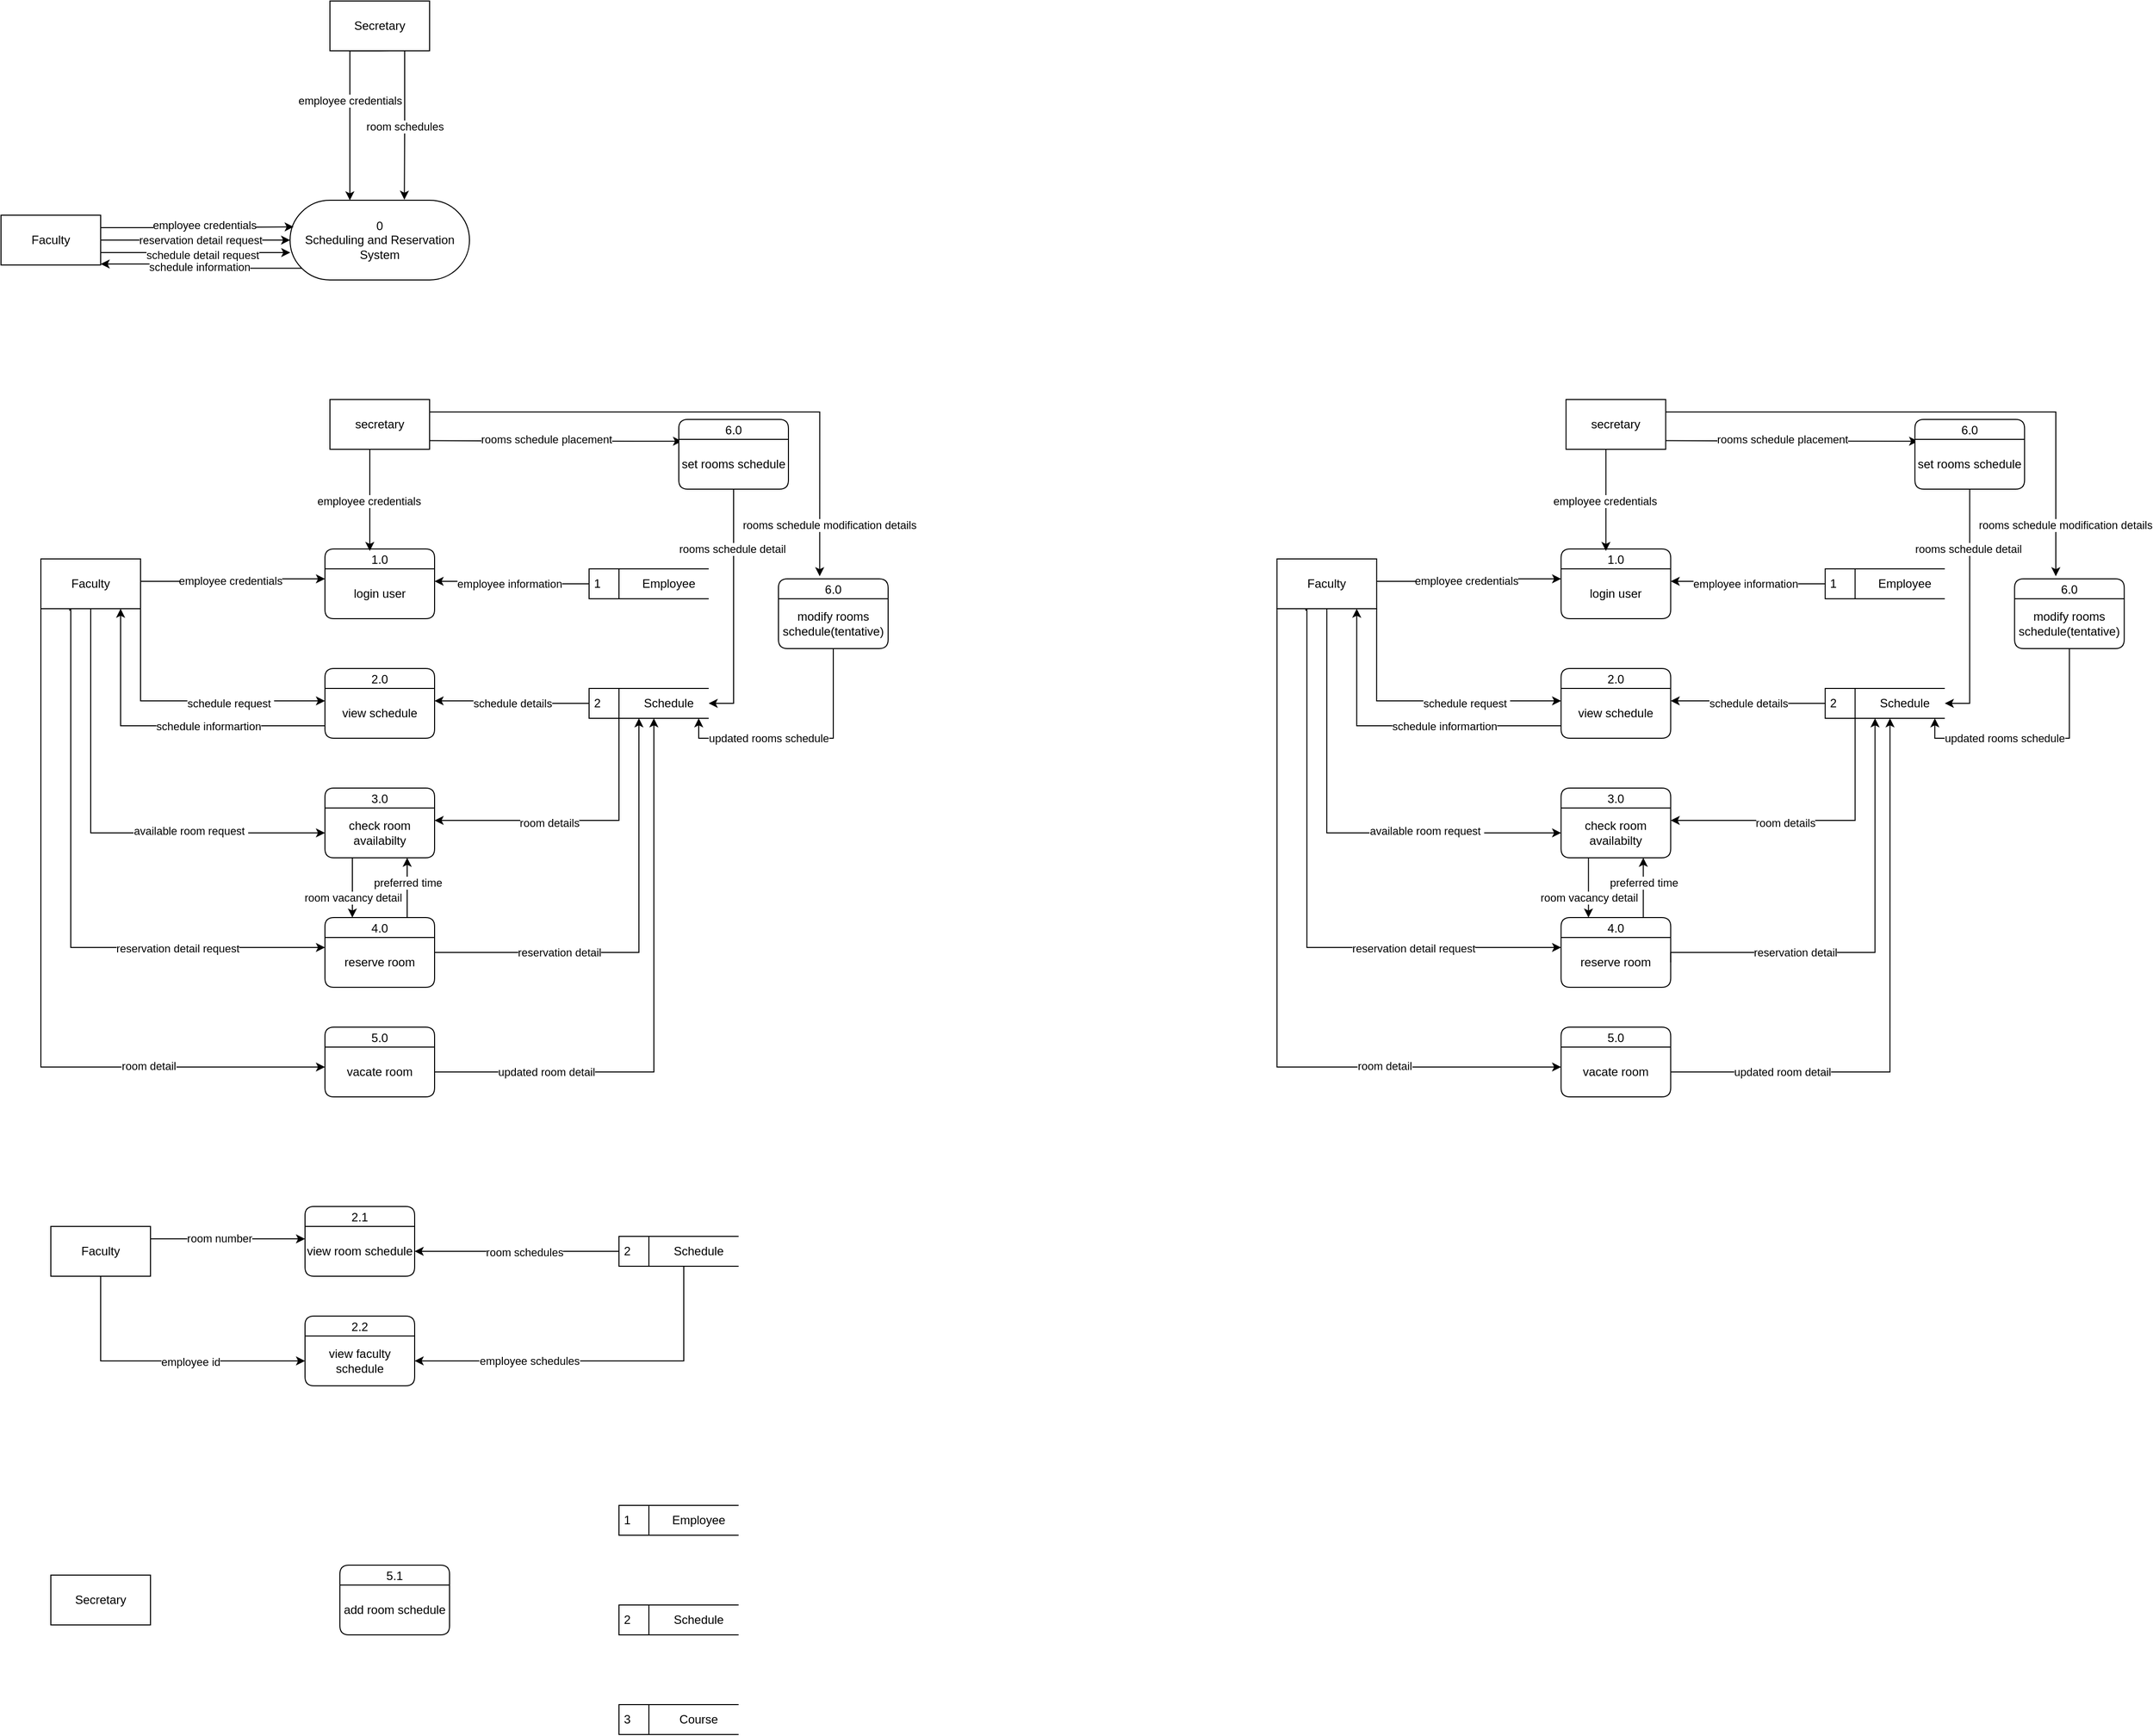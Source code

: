 <mxfile version="22.1.3" type="github">
  <diagram name="Page-1" id="ZSxHzyD2I87OIuJ_c9HW">
    <mxGraphModel dx="1444" dy="1871" grid="1" gridSize="10" guides="1" tooltips="1" connect="1" arrows="1" fold="1" page="1" pageScale="1" pageWidth="850" pageHeight="1100" math="0" shadow="0">
      <root>
        <mxCell id="0" />
        <mxCell id="1" parent="0" />
        <mxCell id="xQGyqwbRE91OUpETnVlU-1" value="0&lt;br&gt;Scheduling and Reservation System" style="html=1;dashed=0;whiteSpace=wrap;shape=mxgraph.dfd.start;" parent="1" vertex="1">
          <mxGeometry x="300" y="150" width="180" height="80" as="geometry" />
        </mxCell>
        <mxCell id="xQGyqwbRE91OUpETnVlU-9" value="Faculty" style="html=1;dashed=0;whiteSpace=wrap;" parent="1" vertex="1">
          <mxGeometry x="10" y="165" width="100" height="50" as="geometry" />
        </mxCell>
        <mxCell id="xQGyqwbRE91OUpETnVlU-11" style="edgeStyle=orthogonalEdgeStyle;rounded=0;orthogonalLoop=1;jettySize=auto;html=1;exitX=0.5;exitY=1;exitDx=0;exitDy=0;" parent="1" edge="1">
          <mxGeometry relative="1" as="geometry">
            <mxPoint x="400.0" y="0.06" as="sourcePoint" />
            <mxPoint x="360.0" y="150.06" as="targetPoint" />
            <Array as="points">
              <mxPoint x="360" y="0.06" />
            </Array>
          </mxGeometry>
        </mxCell>
        <mxCell id="xQGyqwbRE91OUpETnVlU-16" value="employee credentials" style="edgeLabel;html=1;align=center;verticalAlign=middle;resizable=0;points=[];" parent="xQGyqwbRE91OUpETnVlU-11" vertex="1" connectable="0">
          <mxGeometry x="-0.317" y="1" relative="1" as="geometry">
            <mxPoint x="-1" y="25" as="offset" />
          </mxGeometry>
        </mxCell>
        <mxCell id="xQGyqwbRE91OUpETnVlU-10" value="Secretary" style="html=1;dashed=0;whiteSpace=wrap;" parent="1" vertex="1">
          <mxGeometry x="340" y="-50" width="100" height="50" as="geometry" />
        </mxCell>
        <mxCell id="xQGyqwbRE91OUpETnVlU-12" style="edgeStyle=orthogonalEdgeStyle;rounded=0;orthogonalLoop=1;jettySize=auto;html=1;exitX=1;exitY=0.5;exitDx=0;exitDy=0;entryX=0;entryY=0.5;entryDx=0;entryDy=0;entryPerimeter=0;" parent="1" source="xQGyqwbRE91OUpETnVlU-9" target="xQGyqwbRE91OUpETnVlU-1" edge="1">
          <mxGeometry relative="1" as="geometry" />
        </mxCell>
        <mxCell id="xQGyqwbRE91OUpETnVlU-13" value="reservation detail request" style="edgeLabel;html=1;align=center;verticalAlign=middle;resizable=0;points=[];" parent="xQGyqwbRE91OUpETnVlU-12" vertex="1" connectable="0">
          <mxGeometry x="0.157" y="-1" relative="1" as="geometry">
            <mxPoint x="-10" y="-1" as="offset" />
          </mxGeometry>
        </mxCell>
        <mxCell id="xQGyqwbRE91OUpETnVlU-14" style="edgeStyle=orthogonalEdgeStyle;rounded=0;orthogonalLoop=1;jettySize=auto;html=1;exitX=1;exitY=0.25;exitDx=0;exitDy=0;entryX=0.02;entryY=0.334;entryDx=0;entryDy=0;entryPerimeter=0;" parent="1" source="xQGyqwbRE91OUpETnVlU-9" target="xQGyqwbRE91OUpETnVlU-1" edge="1">
          <mxGeometry relative="1" as="geometry" />
        </mxCell>
        <mxCell id="xQGyqwbRE91OUpETnVlU-15" value="employee credentials" style="edgeLabel;html=1;align=center;verticalAlign=middle;resizable=0;points=[];" parent="xQGyqwbRE91OUpETnVlU-14" vertex="1" connectable="0">
          <mxGeometry x="0.077" y="2" relative="1" as="geometry">
            <mxPoint as="offset" />
          </mxGeometry>
        </mxCell>
        <mxCell id="xQGyqwbRE91OUpETnVlU-18" style="edgeStyle=orthogonalEdgeStyle;rounded=0;orthogonalLoop=1;jettySize=auto;html=1;exitX=1;exitY=0.75;exitDx=0;exitDy=0;entryX=0.001;entryY=0.657;entryDx=0;entryDy=0;entryPerimeter=0;" parent="1" source="xQGyqwbRE91OUpETnVlU-9" target="xQGyqwbRE91OUpETnVlU-1" edge="1">
          <mxGeometry relative="1" as="geometry" />
        </mxCell>
        <mxCell id="xQGyqwbRE91OUpETnVlU-21" value="schedule detail request" style="edgeLabel;html=1;align=center;verticalAlign=middle;resizable=0;points=[];" parent="xQGyqwbRE91OUpETnVlU-18" vertex="1" connectable="0">
          <mxGeometry x="0.065" y="-2" relative="1" as="geometry">
            <mxPoint as="offset" />
          </mxGeometry>
        </mxCell>
        <mxCell id="xQGyqwbRE91OUpETnVlU-24" style="edgeStyle=orthogonalEdgeStyle;rounded=0;orthogonalLoop=1;jettySize=auto;html=1;exitX=0;exitY=0;exitDx=11.72;exitDy=68.28;exitPerimeter=0;" parent="1" source="xQGyqwbRE91OUpETnVlU-1" edge="1">
          <mxGeometry relative="1" as="geometry">
            <mxPoint x="110" y="214" as="targetPoint" />
            <Array as="points">
              <mxPoint x="210" y="218" />
              <mxPoint x="210" y="214" />
            </Array>
          </mxGeometry>
        </mxCell>
        <mxCell id="xQGyqwbRE91OUpETnVlU-26" value="schedule information" style="edgeLabel;html=1;align=center;verticalAlign=middle;resizable=0;points=[];" parent="xQGyqwbRE91OUpETnVlU-24" vertex="1" connectable="0">
          <mxGeometry x="0.037" y="3" relative="1" as="geometry">
            <mxPoint as="offset" />
          </mxGeometry>
        </mxCell>
        <mxCell id="xQGyqwbRE91OUpETnVlU-27" style="edgeStyle=orthogonalEdgeStyle;rounded=0;orthogonalLoop=1;jettySize=auto;html=1;exitX=0.75;exitY=1;exitDx=0;exitDy=0;entryX=0.637;entryY=-0.007;entryDx=0;entryDy=0;entryPerimeter=0;" parent="1" source="xQGyqwbRE91OUpETnVlU-10" target="xQGyqwbRE91OUpETnVlU-1" edge="1">
          <mxGeometry relative="1" as="geometry" />
        </mxCell>
        <mxCell id="xQGyqwbRE91OUpETnVlU-30" value="room schedules" style="edgeLabel;html=1;align=center;verticalAlign=middle;resizable=0;points=[];" parent="xQGyqwbRE91OUpETnVlU-27" vertex="1" connectable="0">
          <mxGeometry x="0.018" relative="1" as="geometry">
            <mxPoint as="offset" />
          </mxGeometry>
        </mxCell>
        <mxCell id="xQGyqwbRE91OUpETnVlU-36" style="edgeStyle=orthogonalEdgeStyle;rounded=0;orthogonalLoop=1;jettySize=auto;html=1;exitX=1;exitY=1;exitDx=0;exitDy=0;entryX=0;entryY=0.75;entryDx=0;entryDy=0;" parent="1" edge="1">
          <mxGeometry relative="1" as="geometry">
            <mxPoint x="150" y="532.5" as="sourcePoint" />
            <mxPoint x="335" y="530" as="targetPoint" />
            <Array as="points">
              <mxPoint x="243" y="532.5" />
              <mxPoint x="243" y="530.5" />
            </Array>
          </mxGeometry>
        </mxCell>
        <mxCell id="xQGyqwbRE91OUpETnVlU-37" value="employee credentials" style="edgeLabel;html=1;align=center;verticalAlign=middle;resizable=0;points=[];" parent="xQGyqwbRE91OUpETnVlU-36" vertex="1" connectable="0">
          <mxGeometry x="-0.038" y="1" relative="1" as="geometry">
            <mxPoint as="offset" />
          </mxGeometry>
        </mxCell>
        <mxCell id="xQGyqwbRE91OUpETnVlU-55" style="edgeStyle=orthogonalEdgeStyle;rounded=0;orthogonalLoop=1;jettySize=auto;html=1;exitX=1;exitY=1;exitDx=0;exitDy=0;entryX=0;entryY=0.25;entryDx=0;entryDy=0;" parent="1" source="xQGyqwbRE91OUpETnVlU-31" target="xQGyqwbRE91OUpETnVlU-50" edge="1">
          <mxGeometry relative="1" as="geometry" />
        </mxCell>
        <mxCell id="xQGyqwbRE91OUpETnVlU-56" value="schedule request&amp;nbsp;" style="edgeLabel;html=1;align=center;verticalAlign=middle;resizable=0;points=[];" parent="xQGyqwbRE91OUpETnVlU-55" vertex="1" connectable="0">
          <mxGeometry x="0.162" relative="1" as="geometry">
            <mxPoint x="21" y="2" as="offset" />
          </mxGeometry>
        </mxCell>
        <mxCell id="xQGyqwbRE91OUpETnVlU-67" style="edgeStyle=orthogonalEdgeStyle;rounded=0;orthogonalLoop=1;jettySize=auto;html=1;exitX=0.29;exitY=1.04;exitDx=0;exitDy=0;exitPerimeter=0;" parent="1" source="xQGyqwbRE91OUpETnVlU-31" target="xQGyqwbRE91OUpETnVlU-64" edge="1">
          <mxGeometry relative="1" as="geometry">
            <Array as="points">
              <mxPoint x="79" y="560" />
              <mxPoint x="80" y="560" />
              <mxPoint x="80" y="900" />
            </Array>
          </mxGeometry>
        </mxCell>
        <mxCell id="06z1c9G6Tvmy0coM1B6O-3" value="reservation detail request" style="edgeLabel;html=1;align=center;verticalAlign=middle;resizable=0;points=[];" vertex="1" connectable="0" parent="xQGyqwbRE91OUpETnVlU-67">
          <mxGeometry x="0.504" y="-1" relative="1" as="geometry">
            <mxPoint as="offset" />
          </mxGeometry>
        </mxCell>
        <mxCell id="06z1c9G6Tvmy0coM1B6O-6" style="edgeStyle=orthogonalEdgeStyle;rounded=0;orthogonalLoop=1;jettySize=auto;html=1;exitX=0.5;exitY=1;exitDx=0;exitDy=0;" edge="1" parent="1" source="xQGyqwbRE91OUpETnVlU-31" target="06z1c9G6Tvmy0coM1B6O-2">
          <mxGeometry relative="1" as="geometry">
            <Array as="points">
              <mxPoint x="50" y="560" />
              <mxPoint x="50" y="1020" />
            </Array>
          </mxGeometry>
        </mxCell>
        <mxCell id="06z1c9G6Tvmy0coM1B6O-7" value="room detail" style="edgeLabel;html=1;align=center;verticalAlign=middle;resizable=0;points=[];" vertex="1" connectable="0" parent="06z1c9G6Tvmy0coM1B6O-6">
          <mxGeometry x="0.553" y="1" relative="1" as="geometry">
            <mxPoint as="offset" />
          </mxGeometry>
        </mxCell>
        <mxCell id="06z1c9G6Tvmy0coM1B6O-31" style="edgeStyle=orthogonalEdgeStyle;rounded=0;orthogonalLoop=1;jettySize=auto;html=1;exitX=0.5;exitY=1;exitDx=0;exitDy=0;entryX=0;entryY=0.5;entryDx=0;entryDy=0;" edge="1" parent="1" source="xQGyqwbRE91OUpETnVlU-31" target="06z1c9G6Tvmy0coM1B6O-30">
          <mxGeometry relative="1" as="geometry" />
        </mxCell>
        <mxCell id="06z1c9G6Tvmy0coM1B6O-41" value="available room request&amp;nbsp;" style="edgeLabel;html=1;align=center;verticalAlign=middle;resizable=0;points=[];" vertex="1" connectable="0" parent="06z1c9G6Tvmy0coM1B6O-31">
          <mxGeometry x="0.411" y="2" relative="1" as="geometry">
            <mxPoint as="offset" />
          </mxGeometry>
        </mxCell>
        <mxCell id="xQGyqwbRE91OUpETnVlU-31" value="Faculty" style="html=1;dashed=0;whiteSpace=wrap;" parent="1" vertex="1">
          <mxGeometry x="50" y="510" width="100" height="50" as="geometry" />
        </mxCell>
        <mxCell id="xQGyqwbRE91OUpETnVlU-32" value="1.0" style="swimlane;fontStyle=0;childLayout=stackLayout;horizontal=1;startSize=20;fillColor=#ffffff;horizontalStack=0;resizeParent=1;resizeParentMax=0;resizeLast=0;collapsible=0;marginBottom=0;swimlaneFillColor=#ffffff;rounded=1;shadow=0;glass=0;swimlaneLine=1;" parent="1" vertex="1">
          <mxGeometry x="335" y="500" width="110" height="70" as="geometry" />
        </mxCell>
        <mxCell id="xQGyqwbRE91OUpETnVlU-33" value="login user" style="text;strokeColor=none;align=center;fillColor=none;html=1;verticalAlign=middle;whiteSpace=wrap;rounded=0;" parent="xQGyqwbRE91OUpETnVlU-32" vertex="1">
          <mxGeometry y="20" width="110" height="50" as="geometry" />
        </mxCell>
        <mxCell id="06z1c9G6Tvmy0coM1B6O-14" style="edgeStyle=orthogonalEdgeStyle;rounded=0;orthogonalLoop=1;jettySize=auto;html=1;exitX=1;exitY=0.5;exitDx=0;exitDy=0;entryX=0.029;entryY=0.038;entryDx=0;entryDy=0;entryPerimeter=0;" edge="1" parent="1" target="06z1c9G6Tvmy0coM1B6O-13">
          <mxGeometry relative="1" as="geometry">
            <mxPoint x="439.5" y="391.25" as="sourcePoint" />
            <mxPoint x="689.5" y="418.75" as="targetPoint" />
          </mxGeometry>
        </mxCell>
        <mxCell id="06z1c9G6Tvmy0coM1B6O-22" value="rooms schedule placement" style="edgeLabel;html=1;align=center;verticalAlign=middle;resizable=0;points=[];" vertex="1" connectable="0" parent="06z1c9G6Tvmy0coM1B6O-14">
          <mxGeometry x="-0.079" y="2" relative="1" as="geometry">
            <mxPoint as="offset" />
          </mxGeometry>
        </mxCell>
        <mxCell id="06z1c9G6Tvmy0coM1B6O-44" style="edgeStyle=orthogonalEdgeStyle;rounded=0;orthogonalLoop=1;jettySize=auto;html=1;exitX=1;exitY=0.25;exitDx=0;exitDy=0;entryX=0.376;entryY=-0.038;entryDx=0;entryDy=0;entryPerimeter=0;" edge="1" parent="1" target="06z1c9G6Tvmy0coM1B6O-48">
          <mxGeometry relative="1" as="geometry">
            <mxPoint x="830" y="510" as="targetPoint" />
            <mxPoint x="440" y="362.5" as="sourcePoint" />
            <Array as="points">
              <mxPoint x="831" y="363" />
            </Array>
          </mxGeometry>
        </mxCell>
        <mxCell id="06z1c9G6Tvmy0coM1B6O-51" value="rooms schedule modification details" style="edgeLabel;html=1;align=center;verticalAlign=middle;resizable=0;points=[];" vertex="1" connectable="0" parent="06z1c9G6Tvmy0coM1B6O-44">
          <mxGeometry x="0.766" relative="1" as="geometry">
            <mxPoint x="9" y="14" as="offset" />
          </mxGeometry>
        </mxCell>
        <mxCell id="xQGyqwbRE91OUpETnVlU-34" value="secretary" style="html=1;dashed=0;whiteSpace=wrap;" parent="1" vertex="1">
          <mxGeometry x="340" y="350" width="100" height="50" as="geometry" />
        </mxCell>
        <mxCell id="xQGyqwbRE91OUpETnVlU-38" style="edgeStyle=orthogonalEdgeStyle;rounded=0;orthogonalLoop=1;jettySize=auto;html=1;" parent="1" edge="1">
          <mxGeometry relative="1" as="geometry">
            <mxPoint x="380" y="400" as="sourcePoint" />
            <mxPoint x="380" y="502" as="targetPoint" />
            <Array as="points">
              <mxPoint x="380" y="400" />
              <mxPoint x="380" y="502" />
            </Array>
          </mxGeometry>
        </mxCell>
        <mxCell id="xQGyqwbRE91OUpETnVlU-39" value="employee credentials" style="edgeLabel;html=1;align=center;verticalAlign=middle;resizable=0;points=[];" parent="xQGyqwbRE91OUpETnVlU-38" vertex="1" connectable="0">
          <mxGeometry x="0.007" y="-1" relative="1" as="geometry">
            <mxPoint as="offset" />
          </mxGeometry>
        </mxCell>
        <mxCell id="xQGyqwbRE91OUpETnVlU-59" style="edgeStyle=orthogonalEdgeStyle;rounded=0;orthogonalLoop=1;jettySize=auto;html=1;exitX=0;exitY=0.5;exitDx=0;exitDy=0;entryX=1;entryY=0.25;entryDx=0;entryDy=0;" parent="1" source="xQGyqwbRE91OUpETnVlU-40" target="xQGyqwbRE91OUpETnVlU-33" edge="1">
          <mxGeometry relative="1" as="geometry" />
        </mxCell>
        <mxCell id="xQGyqwbRE91OUpETnVlU-60" value="employee information" style="edgeLabel;html=1;align=center;verticalAlign=middle;resizable=0;points=[];" parent="xQGyqwbRE91OUpETnVlU-59" vertex="1" connectable="0">
          <mxGeometry x="0.148" y="2" relative="1" as="geometry">
            <mxPoint x="8" as="offset" />
          </mxGeometry>
        </mxCell>
        <mxCell id="xQGyqwbRE91OUpETnVlU-40" value="1" style="html=1;dashed=0;whiteSpace=wrap;shape=mxgraph.dfd.dataStoreID;align=left;spacingLeft=3;points=[[0,0],[0.5,0],[1,0],[0,0.5],[1,0.5],[0,1],[0.5,1],[1,1]];" parent="1" vertex="1">
          <mxGeometry x="600" y="520" width="120" height="30" as="geometry" />
        </mxCell>
        <mxCell id="xQGyqwbRE91OUpETnVlU-41" value="Employee" style="text;strokeColor=none;align=center;fillColor=none;html=1;verticalAlign=middle;whiteSpace=wrap;rounded=0;" parent="1" vertex="1">
          <mxGeometry x="650" y="520" width="60" height="30" as="geometry" />
        </mxCell>
        <mxCell id="xQGyqwbRE91OUpETnVlU-49" value="2.0" style="swimlane;fontStyle=0;childLayout=stackLayout;horizontal=1;startSize=20;fillColor=#ffffff;horizontalStack=0;resizeParent=1;resizeParentMax=0;resizeLast=0;collapsible=0;marginBottom=0;swimlaneFillColor=#ffffff;rounded=1;shadow=0;glass=0;swimlaneLine=1;" parent="1" vertex="1">
          <mxGeometry x="335" y="620" width="110" height="70" as="geometry" />
        </mxCell>
        <mxCell id="xQGyqwbRE91OUpETnVlU-50" value="view schedule" style="text;strokeColor=none;align=center;fillColor=none;html=1;verticalAlign=middle;whiteSpace=wrap;rounded=0;" parent="xQGyqwbRE91OUpETnVlU-49" vertex="1">
          <mxGeometry y="20" width="110" height="50" as="geometry" />
        </mxCell>
        <mxCell id="xQGyqwbRE91OUpETnVlU-61" style="edgeStyle=orthogonalEdgeStyle;rounded=0;orthogonalLoop=1;jettySize=auto;html=1;exitX=0;exitY=0.5;exitDx=0;exitDy=0;entryX=1;entryY=0.25;entryDx=0;entryDy=0;" parent="1" source="xQGyqwbRE91OUpETnVlU-57" target="xQGyqwbRE91OUpETnVlU-50" edge="1">
          <mxGeometry relative="1" as="geometry" />
        </mxCell>
        <mxCell id="xQGyqwbRE91OUpETnVlU-62" value="schedule details" style="edgeLabel;html=1;align=center;verticalAlign=middle;resizable=0;points=[];" parent="xQGyqwbRE91OUpETnVlU-61" vertex="1" connectable="0">
          <mxGeometry x="-0.013" relative="1" as="geometry">
            <mxPoint as="offset" />
          </mxGeometry>
        </mxCell>
        <mxCell id="06z1c9G6Tvmy0coM1B6O-32" style="edgeStyle=orthogonalEdgeStyle;rounded=0;orthogonalLoop=1;jettySize=auto;html=1;exitX=0;exitY=1;exitDx=0;exitDy=0;entryX=1;entryY=0.25;entryDx=0;entryDy=0;" edge="1" parent="1" source="xQGyqwbRE91OUpETnVlU-57" target="06z1c9G6Tvmy0coM1B6O-30">
          <mxGeometry relative="1" as="geometry">
            <Array as="points">
              <mxPoint x="630" y="670" />
              <mxPoint x="630" y="773" />
            </Array>
          </mxGeometry>
        </mxCell>
        <mxCell id="06z1c9G6Tvmy0coM1B6O-42" value="room details" style="edgeLabel;html=1;align=center;verticalAlign=middle;resizable=0;points=[];" vertex="1" connectable="0" parent="06z1c9G6Tvmy0coM1B6O-32">
          <mxGeometry x="0.271" y="2" relative="1" as="geometry">
            <mxPoint x="-1" as="offset" />
          </mxGeometry>
        </mxCell>
        <mxCell id="xQGyqwbRE91OUpETnVlU-57" value="2" style="html=1;dashed=0;whiteSpace=wrap;shape=mxgraph.dfd.dataStoreID;align=left;spacingLeft=3;points=[[0,0],[0.5,0],[1,0],[0,0.5],[1,0.5],[0,1],[0.5,1],[1,1]];" parent="1" vertex="1">
          <mxGeometry x="600" y="640" width="120" height="30" as="geometry" />
        </mxCell>
        <mxCell id="xQGyqwbRE91OUpETnVlU-58" value="Schedule" style="text;strokeColor=none;align=center;fillColor=none;html=1;verticalAlign=middle;whiteSpace=wrap;rounded=0;" parent="1" vertex="1">
          <mxGeometry x="650" y="640" width="60" height="30" as="geometry" />
        </mxCell>
        <mxCell id="06z1c9G6Tvmy0coM1B6O-33" style="edgeStyle=orthogonalEdgeStyle;rounded=0;orthogonalLoop=1;jettySize=auto;html=1;exitX=0.75;exitY=0;exitDx=0;exitDy=0;entryX=0.75;entryY=1;entryDx=0;entryDy=0;" edge="1" parent="1" source="xQGyqwbRE91OUpETnVlU-63" target="06z1c9G6Tvmy0coM1B6O-30">
          <mxGeometry relative="1" as="geometry" />
        </mxCell>
        <mxCell id="06z1c9G6Tvmy0coM1B6O-34" value="preferred time" style="edgeLabel;html=1;align=center;verticalAlign=middle;resizable=0;points=[];" vertex="1" connectable="0" parent="06z1c9G6Tvmy0coM1B6O-33">
          <mxGeometry x="0.074" relative="1" as="geometry">
            <mxPoint y="-3" as="offset" />
          </mxGeometry>
        </mxCell>
        <mxCell id="xQGyqwbRE91OUpETnVlU-63" value="4.0" style="swimlane;fontStyle=0;childLayout=stackLayout;horizontal=1;startSize=20;fillColor=#ffffff;horizontalStack=0;resizeParent=1;resizeParentMax=0;resizeLast=0;collapsible=0;marginBottom=0;swimlaneFillColor=#ffffff;rounded=1;shadow=0;glass=0;swimlaneLine=1;" parent="1" vertex="1">
          <mxGeometry x="335" y="870" width="110" height="70" as="geometry" />
        </mxCell>
        <mxCell id="xQGyqwbRE91OUpETnVlU-64" value="reserve room" style="text;strokeColor=none;align=center;fillColor=none;html=1;verticalAlign=middle;whiteSpace=wrap;rounded=0;" parent="xQGyqwbRE91OUpETnVlU-63" vertex="1">
          <mxGeometry y="20" width="110" height="50" as="geometry" />
        </mxCell>
        <mxCell id="06z1c9G6Tvmy0coM1B6O-1" value="5.0" style="swimlane;fontStyle=0;childLayout=stackLayout;horizontal=1;startSize=20;fillColor=#ffffff;horizontalStack=0;resizeParent=1;resizeParentMax=0;resizeLast=0;collapsible=0;marginBottom=0;swimlaneFillColor=#ffffff;rounded=1;shadow=0;glass=0;swimlaneLine=1;" vertex="1" parent="1">
          <mxGeometry x="335" y="980" width="110" height="70" as="geometry" />
        </mxCell>
        <mxCell id="06z1c9G6Tvmy0coM1B6O-2" value="vacate room" style="text;strokeColor=none;align=center;fillColor=none;html=1;verticalAlign=middle;whiteSpace=wrap;rounded=0;" vertex="1" parent="06z1c9G6Tvmy0coM1B6O-1">
          <mxGeometry y="20" width="110" height="50" as="geometry" />
        </mxCell>
        <mxCell id="06z1c9G6Tvmy0coM1B6O-4" style="edgeStyle=orthogonalEdgeStyle;rounded=0;orthogonalLoop=1;jettySize=auto;html=1;exitX=1;exitY=0.5;exitDx=0;exitDy=0;" edge="1" parent="1" source="xQGyqwbRE91OUpETnVlU-64">
          <mxGeometry relative="1" as="geometry">
            <mxPoint x="455" y="905" as="sourcePoint" />
            <mxPoint x="650" y="670" as="targetPoint" />
            <Array as="points">
              <mxPoint x="650" y="905" />
            </Array>
          </mxGeometry>
        </mxCell>
        <mxCell id="06z1c9G6Tvmy0coM1B6O-5" value="reservation detail" style="edgeLabel;html=1;align=center;verticalAlign=middle;resizable=0;points=[];" vertex="1" connectable="0" parent="06z1c9G6Tvmy0coM1B6O-4">
          <mxGeometry x="-0.363" y="3" relative="1" as="geometry">
            <mxPoint x="-9" y="3" as="offset" />
          </mxGeometry>
        </mxCell>
        <mxCell id="06z1c9G6Tvmy0coM1B6O-8" style="edgeStyle=orthogonalEdgeStyle;rounded=0;orthogonalLoop=1;jettySize=auto;html=1;exitX=1;exitY=0.5;exitDx=0;exitDy=0;entryX=0.25;entryY=1;entryDx=0;entryDy=0;" edge="1" parent="1" source="06z1c9G6Tvmy0coM1B6O-2" target="xQGyqwbRE91OUpETnVlU-58">
          <mxGeometry relative="1" as="geometry" />
        </mxCell>
        <mxCell id="06z1c9G6Tvmy0coM1B6O-9" value="updated room detail" style="edgeLabel;html=1;align=center;verticalAlign=middle;resizable=0;points=[];" vertex="1" connectable="0" parent="06z1c9G6Tvmy0coM1B6O-8">
          <mxGeometry x="-0.61" relative="1" as="geometry">
            <mxPoint as="offset" />
          </mxGeometry>
        </mxCell>
        <mxCell id="06z1c9G6Tvmy0coM1B6O-12" value="6.0" style="swimlane;fontStyle=0;childLayout=stackLayout;horizontal=1;startSize=20;fillColor=#ffffff;horizontalStack=0;resizeParent=1;resizeParentMax=0;resizeLast=0;collapsible=0;marginBottom=0;swimlaneFillColor=#ffffff;rounded=1;shadow=0;glass=0;swimlaneLine=1;" vertex="1" parent="1">
          <mxGeometry x="690" y="370" width="110" height="70" as="geometry" />
        </mxCell>
        <mxCell id="06z1c9G6Tvmy0coM1B6O-13" value="set rooms schedule" style="text;strokeColor=none;align=center;fillColor=none;html=1;verticalAlign=middle;whiteSpace=wrap;rounded=0;" vertex="1" parent="06z1c9G6Tvmy0coM1B6O-12">
          <mxGeometry y="20" width="110" height="50" as="geometry" />
        </mxCell>
        <mxCell id="06z1c9G6Tvmy0coM1B6O-16" style="edgeStyle=orthogonalEdgeStyle;rounded=0;orthogonalLoop=1;jettySize=auto;html=1;exitX=0.5;exitY=1;exitDx=0;exitDy=0;entryX=1;entryY=0.5;entryDx=0;entryDy=0;" edge="1" parent="1" source="06z1c9G6Tvmy0coM1B6O-13" target="xQGyqwbRE91OUpETnVlU-57">
          <mxGeometry relative="1" as="geometry" />
        </mxCell>
        <mxCell id="06z1c9G6Tvmy0coM1B6O-19" value="rooms schedule detail&amp;nbsp;" style="edgeLabel;html=1;align=center;verticalAlign=middle;resizable=0;points=[];" vertex="1" connectable="0" parent="06z1c9G6Tvmy0coM1B6O-16">
          <mxGeometry x="-0.461" y="4" relative="1" as="geometry">
            <mxPoint x="-4" y="-5" as="offset" />
          </mxGeometry>
        </mxCell>
        <mxCell id="06z1c9G6Tvmy0coM1B6O-23" style="edgeStyle=orthogonalEdgeStyle;rounded=0;orthogonalLoop=1;jettySize=auto;html=1;exitX=0;exitY=0.75;exitDx=0;exitDy=0;" edge="1" parent="1" source="xQGyqwbRE91OUpETnVlU-50" target="xQGyqwbRE91OUpETnVlU-31">
          <mxGeometry relative="1" as="geometry">
            <Array as="points">
              <mxPoint x="130" y="678" />
            </Array>
          </mxGeometry>
        </mxCell>
        <mxCell id="06z1c9G6Tvmy0coM1B6O-24" value="schedule informartion" style="edgeLabel;html=1;align=center;verticalAlign=middle;resizable=0;points=[];" vertex="1" connectable="0" parent="06z1c9G6Tvmy0coM1B6O-23">
          <mxGeometry x="-0.275" relative="1" as="geometry">
            <mxPoint as="offset" />
          </mxGeometry>
        </mxCell>
        <mxCell id="06z1c9G6Tvmy0coM1B6O-29" value="3.0" style="swimlane;fontStyle=0;childLayout=stackLayout;horizontal=1;startSize=20;fillColor=#ffffff;horizontalStack=0;resizeParent=1;resizeParentMax=0;resizeLast=0;collapsible=0;marginBottom=0;swimlaneFillColor=#ffffff;rounded=1;shadow=0;glass=0;swimlaneLine=1;" vertex="1" parent="1">
          <mxGeometry x="335" y="740" width="110" height="70" as="geometry" />
        </mxCell>
        <mxCell id="06z1c9G6Tvmy0coM1B6O-30" value="check room availabilty" style="text;strokeColor=none;align=center;fillColor=none;html=1;verticalAlign=middle;whiteSpace=wrap;rounded=0;" vertex="1" parent="06z1c9G6Tvmy0coM1B6O-29">
          <mxGeometry y="20" width="110" height="50" as="geometry" />
        </mxCell>
        <mxCell id="06z1c9G6Tvmy0coM1B6O-35" style="edgeStyle=orthogonalEdgeStyle;rounded=0;orthogonalLoop=1;jettySize=auto;html=1;exitX=0.25;exitY=1;exitDx=0;exitDy=0;entryX=0.25;entryY=0;entryDx=0;entryDy=0;" edge="1" parent="1" source="06z1c9G6Tvmy0coM1B6O-30" target="xQGyqwbRE91OUpETnVlU-63">
          <mxGeometry relative="1" as="geometry" />
        </mxCell>
        <mxCell id="06z1c9G6Tvmy0coM1B6O-36" value="room vacancy detail" style="edgeLabel;html=1;align=center;verticalAlign=middle;resizable=0;points=[];" vertex="1" connectable="0" parent="06z1c9G6Tvmy0coM1B6O-35">
          <mxGeometry x="0.43" relative="1" as="geometry">
            <mxPoint y="-3" as="offset" />
          </mxGeometry>
        </mxCell>
        <mxCell id="06z1c9G6Tvmy0coM1B6O-48" value="6.0" style="swimlane;fontStyle=0;childLayout=stackLayout;horizontal=1;startSize=20;fillColor=#ffffff;horizontalStack=0;resizeParent=1;resizeParentMax=0;resizeLast=0;collapsible=0;marginBottom=0;swimlaneFillColor=#ffffff;rounded=1;shadow=0;glass=0;swimlaneLine=1;" vertex="1" parent="1">
          <mxGeometry x="790" y="530" width="110" height="70" as="geometry" />
        </mxCell>
        <mxCell id="06z1c9G6Tvmy0coM1B6O-49" value="modify rooms schedule(tentative)" style="text;strokeColor=none;align=center;fillColor=none;html=1;verticalAlign=middle;whiteSpace=wrap;rounded=0;" vertex="1" parent="06z1c9G6Tvmy0coM1B6O-48">
          <mxGeometry y="20" width="110" height="50" as="geometry" />
        </mxCell>
        <mxCell id="06z1c9G6Tvmy0coM1B6O-52" style="edgeStyle=orthogonalEdgeStyle;rounded=0;orthogonalLoop=1;jettySize=auto;html=1;exitX=0.5;exitY=1;exitDx=0;exitDy=0;entryX=1;entryY=1;entryDx=0;entryDy=0;" edge="1" parent="1" source="06z1c9G6Tvmy0coM1B6O-49" target="xQGyqwbRE91OUpETnVlU-58">
          <mxGeometry relative="1" as="geometry" />
        </mxCell>
        <mxCell id="06z1c9G6Tvmy0coM1B6O-53" value="updated rooms schedule" style="edgeLabel;html=1;align=center;verticalAlign=middle;resizable=0;points=[];" vertex="1" connectable="0" parent="06z1c9G6Tvmy0coM1B6O-52">
          <mxGeometry x="0.497" y="-1" relative="1" as="geometry">
            <mxPoint x="28" y="1" as="offset" />
          </mxGeometry>
        </mxCell>
        <mxCell id="06z1c9G6Tvmy0coM1B6O-63" style="edgeStyle=orthogonalEdgeStyle;rounded=0;orthogonalLoop=1;jettySize=auto;html=1;exitX=1;exitY=0.25;exitDx=0;exitDy=0;entryX=0;entryY=0.25;entryDx=0;entryDy=0;" edge="1" parent="1" source="06z1c9G6Tvmy0coM1B6O-56" target="06z1c9G6Tvmy0coM1B6O-60">
          <mxGeometry relative="1" as="geometry" />
        </mxCell>
        <mxCell id="06z1c9G6Tvmy0coM1B6O-64" value="room number" style="edgeLabel;html=1;align=center;verticalAlign=middle;resizable=0;points=[];" vertex="1" connectable="0" parent="06z1c9G6Tvmy0coM1B6O-63">
          <mxGeometry x="-0.103" y="1" relative="1" as="geometry">
            <mxPoint x="-1" as="offset" />
          </mxGeometry>
        </mxCell>
        <mxCell id="06z1c9G6Tvmy0coM1B6O-67" style="edgeStyle=orthogonalEdgeStyle;rounded=0;orthogonalLoop=1;jettySize=auto;html=1;exitX=0.5;exitY=1;exitDx=0;exitDy=0;entryX=0;entryY=0.5;entryDx=0;entryDy=0;" edge="1" parent="1" source="06z1c9G6Tvmy0coM1B6O-56" target="06z1c9G6Tvmy0coM1B6O-62">
          <mxGeometry relative="1" as="geometry" />
        </mxCell>
        <mxCell id="06z1c9G6Tvmy0coM1B6O-68" value="employee id" style="edgeLabel;html=1;align=center;verticalAlign=middle;resizable=0;points=[];" vertex="1" connectable="0" parent="06z1c9G6Tvmy0coM1B6O-67">
          <mxGeometry x="0.206" y="-1" relative="1" as="geometry">
            <mxPoint as="offset" />
          </mxGeometry>
        </mxCell>
        <mxCell id="06z1c9G6Tvmy0coM1B6O-56" value="Faculty" style="html=1;dashed=0;whiteSpace=wrap;" vertex="1" parent="1">
          <mxGeometry x="60" y="1180" width="100" height="50" as="geometry" />
        </mxCell>
        <mxCell id="06z1c9G6Tvmy0coM1B6O-65" style="edgeStyle=orthogonalEdgeStyle;rounded=0;orthogonalLoop=1;jettySize=auto;html=1;exitX=0;exitY=0.5;exitDx=0;exitDy=0;entryX=1;entryY=0.5;entryDx=0;entryDy=0;" edge="1" parent="1" source="06z1c9G6Tvmy0coM1B6O-57" target="06z1c9G6Tvmy0coM1B6O-60">
          <mxGeometry relative="1" as="geometry" />
        </mxCell>
        <mxCell id="06z1c9G6Tvmy0coM1B6O-66" value="room schedules" style="edgeLabel;html=1;align=center;verticalAlign=middle;resizable=0;points=[];" vertex="1" connectable="0" parent="06z1c9G6Tvmy0coM1B6O-65">
          <mxGeometry x="-0.069" y="1" relative="1" as="geometry">
            <mxPoint as="offset" />
          </mxGeometry>
        </mxCell>
        <mxCell id="06z1c9G6Tvmy0coM1B6O-57" value="2" style="html=1;dashed=0;whiteSpace=wrap;shape=mxgraph.dfd.dataStoreID;align=left;spacingLeft=3;points=[[0,0],[0.5,0],[1,0],[0,0.5],[1,0.5],[0,1],[0.5,1],[1,1]];" vertex="1" parent="1">
          <mxGeometry x="630" y="1190" width="120" height="30" as="geometry" />
        </mxCell>
        <mxCell id="06z1c9G6Tvmy0coM1B6O-69" style="edgeStyle=orthogonalEdgeStyle;rounded=0;orthogonalLoop=1;jettySize=auto;html=1;exitX=0.25;exitY=1;exitDx=0;exitDy=0;entryX=1;entryY=0.5;entryDx=0;entryDy=0;" edge="1" parent="1" source="06z1c9G6Tvmy0coM1B6O-58" target="06z1c9G6Tvmy0coM1B6O-62">
          <mxGeometry relative="1" as="geometry" />
        </mxCell>
        <mxCell id="06z1c9G6Tvmy0coM1B6O-70" value="employee schedules" style="edgeLabel;html=1;align=center;verticalAlign=middle;resizable=0;points=[];" vertex="1" connectable="0" parent="06z1c9G6Tvmy0coM1B6O-69">
          <mxGeometry x="0.573" relative="1" as="geometry">
            <mxPoint x="37" as="offset" />
          </mxGeometry>
        </mxCell>
        <mxCell id="06z1c9G6Tvmy0coM1B6O-58" value="Schedule" style="text;strokeColor=none;align=center;fillColor=none;html=1;verticalAlign=middle;whiteSpace=wrap;rounded=0;" vertex="1" parent="1">
          <mxGeometry x="680" y="1190" width="60" height="30" as="geometry" />
        </mxCell>
        <mxCell id="06z1c9G6Tvmy0coM1B6O-59" value="2.1" style="swimlane;fontStyle=0;childLayout=stackLayout;horizontal=1;startSize=20;fillColor=#ffffff;horizontalStack=0;resizeParent=1;resizeParentMax=0;resizeLast=0;collapsible=0;marginBottom=0;swimlaneFillColor=#ffffff;rounded=1;shadow=0;glass=0;swimlaneLine=1;" vertex="1" parent="1">
          <mxGeometry x="315" y="1160" width="110" height="70" as="geometry" />
        </mxCell>
        <mxCell id="06z1c9G6Tvmy0coM1B6O-60" value="view room schedule" style="text;strokeColor=none;align=center;fillColor=none;html=1;verticalAlign=middle;whiteSpace=wrap;rounded=0;" vertex="1" parent="06z1c9G6Tvmy0coM1B6O-59">
          <mxGeometry y="20" width="110" height="50" as="geometry" />
        </mxCell>
        <mxCell id="06z1c9G6Tvmy0coM1B6O-61" value="2.2" style="swimlane;fontStyle=0;childLayout=stackLayout;horizontal=1;startSize=20;fillColor=#ffffff;horizontalStack=0;resizeParent=1;resizeParentMax=0;resizeLast=0;collapsible=0;marginBottom=0;swimlaneFillColor=#ffffff;rounded=1;shadow=0;glass=0;swimlaneLine=1;" vertex="1" parent="1">
          <mxGeometry x="315" y="1270" width="110" height="70" as="geometry" />
        </mxCell>
        <mxCell id="06z1c9G6Tvmy0coM1B6O-62" value="view faculty schedule" style="text;strokeColor=none;align=center;fillColor=none;html=1;verticalAlign=middle;whiteSpace=wrap;rounded=0;" vertex="1" parent="06z1c9G6Tvmy0coM1B6O-61">
          <mxGeometry y="20" width="110" height="50" as="geometry" />
        </mxCell>
        <mxCell id="06z1c9G6Tvmy0coM1B6O-73" value="Secretary" style="html=1;dashed=0;whiteSpace=wrap;" vertex="1" parent="1">
          <mxGeometry x="60" y="1530" width="100" height="50" as="geometry" />
        </mxCell>
        <mxCell id="06z1c9G6Tvmy0coM1B6O-74" value="5.1" style="swimlane;fontStyle=0;childLayout=stackLayout;horizontal=1;startSize=20;fillColor=#ffffff;horizontalStack=0;resizeParent=1;resizeParentMax=0;resizeLast=0;collapsible=0;marginBottom=0;swimlaneFillColor=#ffffff;rounded=1;shadow=0;glass=0;swimlaneLine=1;" vertex="1" parent="1">
          <mxGeometry x="350" y="1520" width="110" height="70" as="geometry" />
        </mxCell>
        <mxCell id="06z1c9G6Tvmy0coM1B6O-75" value="add room schedule" style="text;strokeColor=none;align=center;fillColor=none;html=1;verticalAlign=middle;whiteSpace=wrap;rounded=0;" vertex="1" parent="06z1c9G6Tvmy0coM1B6O-74">
          <mxGeometry y="20" width="110" height="50" as="geometry" />
        </mxCell>
        <mxCell id="06z1c9G6Tvmy0coM1B6O-78" value="1" style="html=1;dashed=0;whiteSpace=wrap;shape=mxgraph.dfd.dataStoreID;align=left;spacingLeft=3;points=[[0,0],[0.5,0],[1,0],[0,0.5],[1,0.5],[0,1],[0.5,1],[1,1]];" vertex="1" parent="1">
          <mxGeometry x="630" y="1460" width="120" height="30" as="geometry" />
        </mxCell>
        <mxCell id="06z1c9G6Tvmy0coM1B6O-79" value="Employee" style="text;strokeColor=none;align=center;fillColor=none;html=1;verticalAlign=middle;whiteSpace=wrap;rounded=0;" vertex="1" parent="1">
          <mxGeometry x="680" y="1460" width="60" height="30" as="geometry" />
        </mxCell>
        <mxCell id="06z1c9G6Tvmy0coM1B6O-80" value="3" style="html=1;dashed=0;whiteSpace=wrap;shape=mxgraph.dfd.dataStoreID;align=left;spacingLeft=3;points=[[0,0],[0.5,0],[1,0],[0,0.5],[1,0.5],[0,1],[0.5,1],[1,1]];" vertex="1" parent="1">
          <mxGeometry x="630" y="1660" width="120" height="30" as="geometry" />
        </mxCell>
        <mxCell id="06z1c9G6Tvmy0coM1B6O-81" value="Course" style="text;strokeColor=none;align=center;fillColor=none;html=1;verticalAlign=middle;whiteSpace=wrap;rounded=0;" vertex="1" parent="1">
          <mxGeometry x="680" y="1660" width="60" height="30" as="geometry" />
        </mxCell>
        <mxCell id="06z1c9G6Tvmy0coM1B6O-82" value="2" style="html=1;dashed=0;whiteSpace=wrap;shape=mxgraph.dfd.dataStoreID;align=left;spacingLeft=3;points=[[0,0],[0.5,0],[1,0],[0,0.5],[1,0.5],[0,1],[0.5,1],[1,1]];" vertex="1" parent="1">
          <mxGeometry x="630" y="1560" width="120" height="30" as="geometry" />
        </mxCell>
        <mxCell id="06z1c9G6Tvmy0coM1B6O-83" value="Schedule" style="text;strokeColor=none;align=center;fillColor=none;html=1;verticalAlign=middle;whiteSpace=wrap;rounded=0;" vertex="1" parent="1">
          <mxGeometry x="680" y="1560" width="60" height="30" as="geometry" />
        </mxCell>
        <mxCell id="06z1c9G6Tvmy0coM1B6O-142" style="edgeStyle=orthogonalEdgeStyle;rounded=0;orthogonalLoop=1;jettySize=auto;html=1;exitX=1;exitY=1;exitDx=0;exitDy=0;entryX=0;entryY=0.75;entryDx=0;entryDy=0;" edge="1" parent="1">
          <mxGeometry relative="1" as="geometry">
            <mxPoint x="1390.14" y="532.5" as="sourcePoint" />
            <mxPoint x="1575.14" y="530" as="targetPoint" />
            <Array as="points">
              <mxPoint x="1483.14" y="532.5" />
              <mxPoint x="1483.14" y="530.5" />
            </Array>
          </mxGeometry>
        </mxCell>
        <mxCell id="06z1c9G6Tvmy0coM1B6O-143" value="employee credentials" style="edgeLabel;html=1;align=center;verticalAlign=middle;resizable=0;points=[];" vertex="1" connectable="0" parent="06z1c9G6Tvmy0coM1B6O-142">
          <mxGeometry x="-0.038" y="1" relative="1" as="geometry">
            <mxPoint as="offset" />
          </mxGeometry>
        </mxCell>
        <mxCell id="06z1c9G6Tvmy0coM1B6O-144" style="edgeStyle=orthogonalEdgeStyle;rounded=0;orthogonalLoop=1;jettySize=auto;html=1;exitX=1;exitY=1;exitDx=0;exitDy=0;entryX=0;entryY=0.25;entryDx=0;entryDy=0;" edge="1" source="06z1c9G6Tvmy0coM1B6O-152" target="06z1c9G6Tvmy0coM1B6O-167" parent="1">
          <mxGeometry relative="1" as="geometry" />
        </mxCell>
        <mxCell id="06z1c9G6Tvmy0coM1B6O-145" value="schedule request&amp;nbsp;" style="edgeLabel;html=1;align=center;verticalAlign=middle;resizable=0;points=[];" vertex="1" connectable="0" parent="06z1c9G6Tvmy0coM1B6O-144">
          <mxGeometry x="0.162" relative="1" as="geometry">
            <mxPoint x="21" y="2" as="offset" />
          </mxGeometry>
        </mxCell>
        <mxCell id="06z1c9G6Tvmy0coM1B6O-146" style="edgeStyle=orthogonalEdgeStyle;rounded=0;orthogonalLoop=1;jettySize=auto;html=1;exitX=0.29;exitY=1.04;exitDx=0;exitDy=0;exitPerimeter=0;" edge="1" source="06z1c9G6Tvmy0coM1B6O-152" target="06z1c9G6Tvmy0coM1B6O-177" parent="1">
          <mxGeometry relative="1" as="geometry">
            <Array as="points">
              <mxPoint x="1319.14" y="560" />
              <mxPoint x="1320.14" y="560" />
              <mxPoint x="1320.14" y="900" />
            </Array>
          </mxGeometry>
        </mxCell>
        <mxCell id="06z1c9G6Tvmy0coM1B6O-147" value="reservation detail request" style="edgeLabel;html=1;align=center;verticalAlign=middle;resizable=0;points=[];" vertex="1" connectable="0" parent="06z1c9G6Tvmy0coM1B6O-146">
          <mxGeometry x="0.504" y="-1" relative="1" as="geometry">
            <mxPoint as="offset" />
          </mxGeometry>
        </mxCell>
        <mxCell id="06z1c9G6Tvmy0coM1B6O-148" style="edgeStyle=orthogonalEdgeStyle;rounded=0;orthogonalLoop=1;jettySize=auto;html=1;exitX=0.5;exitY=1;exitDx=0;exitDy=0;" edge="1" source="06z1c9G6Tvmy0coM1B6O-152" target="06z1c9G6Tvmy0coM1B6O-179" parent="1">
          <mxGeometry relative="1" as="geometry">
            <Array as="points">
              <mxPoint x="1290.14" y="560" />
              <mxPoint x="1290.14" y="1020" />
            </Array>
          </mxGeometry>
        </mxCell>
        <mxCell id="06z1c9G6Tvmy0coM1B6O-149" value="room detail" style="edgeLabel;html=1;align=center;verticalAlign=middle;resizable=0;points=[];" vertex="1" connectable="0" parent="06z1c9G6Tvmy0coM1B6O-148">
          <mxGeometry x="0.553" y="1" relative="1" as="geometry">
            <mxPoint as="offset" />
          </mxGeometry>
        </mxCell>
        <mxCell id="06z1c9G6Tvmy0coM1B6O-150" style="edgeStyle=orthogonalEdgeStyle;rounded=0;orthogonalLoop=1;jettySize=auto;html=1;exitX=0.5;exitY=1;exitDx=0;exitDy=0;entryX=0;entryY=0.5;entryDx=0;entryDy=0;" edge="1" source="06z1c9G6Tvmy0coM1B6O-152" target="06z1c9G6Tvmy0coM1B6O-191" parent="1">
          <mxGeometry relative="1" as="geometry" />
        </mxCell>
        <mxCell id="06z1c9G6Tvmy0coM1B6O-151" value="available room request&amp;nbsp;" style="edgeLabel;html=1;align=center;verticalAlign=middle;resizable=0;points=[];" vertex="1" connectable="0" parent="06z1c9G6Tvmy0coM1B6O-150">
          <mxGeometry x="0.411" y="2" relative="1" as="geometry">
            <mxPoint as="offset" />
          </mxGeometry>
        </mxCell>
        <mxCell id="06z1c9G6Tvmy0coM1B6O-152" value="Faculty" style="html=1;dashed=0;whiteSpace=wrap;" vertex="1" parent="1">
          <mxGeometry x="1290.14" y="510" width="100" height="50" as="geometry" />
        </mxCell>
        <mxCell id="06z1c9G6Tvmy0coM1B6O-153" value="1.0" style="swimlane;fontStyle=0;childLayout=stackLayout;horizontal=1;startSize=20;fillColor=#ffffff;horizontalStack=0;resizeParent=1;resizeParentMax=0;resizeLast=0;collapsible=0;marginBottom=0;swimlaneFillColor=#ffffff;rounded=1;shadow=0;glass=0;swimlaneLine=1;" vertex="1" parent="1">
          <mxGeometry x="1575.14" y="500" width="110" height="70" as="geometry" />
        </mxCell>
        <mxCell id="06z1c9G6Tvmy0coM1B6O-154" value="login user" style="text;strokeColor=none;align=center;fillColor=none;html=1;verticalAlign=middle;whiteSpace=wrap;rounded=0;" vertex="1" parent="06z1c9G6Tvmy0coM1B6O-153">
          <mxGeometry y="20" width="110" height="50" as="geometry" />
        </mxCell>
        <mxCell id="06z1c9G6Tvmy0coM1B6O-155" style="edgeStyle=orthogonalEdgeStyle;rounded=0;orthogonalLoop=1;jettySize=auto;html=1;exitX=1;exitY=0.5;exitDx=0;exitDy=0;entryX=0.029;entryY=0.038;entryDx=0;entryDy=0;entryPerimeter=0;" edge="1" target="06z1c9G6Tvmy0coM1B6O-185" parent="1">
          <mxGeometry relative="1" as="geometry">
            <mxPoint x="1679.64" y="391.25" as="sourcePoint" />
            <mxPoint x="1929.64" y="418.75" as="targetPoint" />
          </mxGeometry>
        </mxCell>
        <mxCell id="06z1c9G6Tvmy0coM1B6O-156" value="rooms schedule placement" style="edgeLabel;html=1;align=center;verticalAlign=middle;resizable=0;points=[];" vertex="1" connectable="0" parent="06z1c9G6Tvmy0coM1B6O-155">
          <mxGeometry x="-0.079" y="2" relative="1" as="geometry">
            <mxPoint as="offset" />
          </mxGeometry>
        </mxCell>
        <mxCell id="06z1c9G6Tvmy0coM1B6O-157" style="edgeStyle=orthogonalEdgeStyle;rounded=0;orthogonalLoop=1;jettySize=auto;html=1;exitX=1;exitY=0.25;exitDx=0;exitDy=0;entryX=0.376;entryY=-0.038;entryDx=0;entryDy=0;entryPerimeter=0;" edge="1" target="06z1c9G6Tvmy0coM1B6O-194" parent="1">
          <mxGeometry relative="1" as="geometry">
            <mxPoint x="2070.14" y="510" as="targetPoint" />
            <mxPoint x="1680.14" y="362.5" as="sourcePoint" />
            <Array as="points">
              <mxPoint x="2071.14" y="363" />
            </Array>
          </mxGeometry>
        </mxCell>
        <mxCell id="06z1c9G6Tvmy0coM1B6O-158" value="rooms schedule modification details" style="edgeLabel;html=1;align=center;verticalAlign=middle;resizable=0;points=[];" vertex="1" connectable="0" parent="06z1c9G6Tvmy0coM1B6O-157">
          <mxGeometry x="0.766" relative="1" as="geometry">
            <mxPoint x="9" y="14" as="offset" />
          </mxGeometry>
        </mxCell>
        <mxCell id="06z1c9G6Tvmy0coM1B6O-159" value="secretary" style="html=1;dashed=0;whiteSpace=wrap;" vertex="1" parent="1">
          <mxGeometry x="1580.14" y="350" width="100" height="50" as="geometry" />
        </mxCell>
        <mxCell id="06z1c9G6Tvmy0coM1B6O-160" style="edgeStyle=orthogonalEdgeStyle;rounded=0;orthogonalLoop=1;jettySize=auto;html=1;" edge="1" parent="1">
          <mxGeometry relative="1" as="geometry">
            <mxPoint x="1620.14" y="400" as="sourcePoint" />
            <mxPoint x="1620.14" y="502" as="targetPoint" />
            <Array as="points">
              <mxPoint x="1620.14" y="400" />
              <mxPoint x="1620.14" y="502" />
            </Array>
          </mxGeometry>
        </mxCell>
        <mxCell id="06z1c9G6Tvmy0coM1B6O-161" value="employee credentials" style="edgeLabel;html=1;align=center;verticalAlign=middle;resizable=0;points=[];" vertex="1" connectable="0" parent="06z1c9G6Tvmy0coM1B6O-160">
          <mxGeometry x="0.007" y="-1" relative="1" as="geometry">
            <mxPoint as="offset" />
          </mxGeometry>
        </mxCell>
        <mxCell id="06z1c9G6Tvmy0coM1B6O-162" style="edgeStyle=orthogonalEdgeStyle;rounded=0;orthogonalLoop=1;jettySize=auto;html=1;exitX=0;exitY=0.5;exitDx=0;exitDy=0;entryX=1;entryY=0.25;entryDx=0;entryDy=0;" edge="1" source="06z1c9G6Tvmy0coM1B6O-164" target="06z1c9G6Tvmy0coM1B6O-154" parent="1">
          <mxGeometry relative="1" as="geometry" />
        </mxCell>
        <mxCell id="06z1c9G6Tvmy0coM1B6O-163" value="employee information" style="edgeLabel;html=1;align=center;verticalAlign=middle;resizable=0;points=[];" vertex="1" connectable="0" parent="06z1c9G6Tvmy0coM1B6O-162">
          <mxGeometry x="0.148" y="2" relative="1" as="geometry">
            <mxPoint x="8" as="offset" />
          </mxGeometry>
        </mxCell>
        <mxCell id="06z1c9G6Tvmy0coM1B6O-164" value="1" style="html=1;dashed=0;whiteSpace=wrap;shape=mxgraph.dfd.dataStoreID;align=left;spacingLeft=3;points=[[0,0],[0.5,0],[1,0],[0,0.5],[1,0.5],[0,1],[0.5,1],[1,1]];" vertex="1" parent="1">
          <mxGeometry x="1840.14" y="520" width="120" height="30" as="geometry" />
        </mxCell>
        <mxCell id="06z1c9G6Tvmy0coM1B6O-165" value="Employee" style="text;strokeColor=none;align=center;fillColor=none;html=1;verticalAlign=middle;whiteSpace=wrap;rounded=0;" vertex="1" parent="1">
          <mxGeometry x="1890.14" y="520" width="60" height="30" as="geometry" />
        </mxCell>
        <mxCell id="06z1c9G6Tvmy0coM1B6O-166" value="2.0" style="swimlane;fontStyle=0;childLayout=stackLayout;horizontal=1;startSize=20;fillColor=#ffffff;horizontalStack=0;resizeParent=1;resizeParentMax=0;resizeLast=0;collapsible=0;marginBottom=0;swimlaneFillColor=#ffffff;rounded=1;shadow=0;glass=0;swimlaneLine=1;" vertex="1" parent="1">
          <mxGeometry x="1575.14" y="620" width="110" height="70" as="geometry" />
        </mxCell>
        <mxCell id="06z1c9G6Tvmy0coM1B6O-167" value="view schedule" style="text;strokeColor=none;align=center;fillColor=none;html=1;verticalAlign=middle;whiteSpace=wrap;rounded=0;" vertex="1" parent="06z1c9G6Tvmy0coM1B6O-166">
          <mxGeometry y="20" width="110" height="50" as="geometry" />
        </mxCell>
        <mxCell id="06z1c9G6Tvmy0coM1B6O-168" style="edgeStyle=orthogonalEdgeStyle;rounded=0;orthogonalLoop=1;jettySize=auto;html=1;exitX=0;exitY=0.5;exitDx=0;exitDy=0;entryX=1;entryY=0.25;entryDx=0;entryDy=0;" edge="1" source="06z1c9G6Tvmy0coM1B6O-172" target="06z1c9G6Tvmy0coM1B6O-167" parent="1">
          <mxGeometry relative="1" as="geometry" />
        </mxCell>
        <mxCell id="06z1c9G6Tvmy0coM1B6O-169" value="schedule details" style="edgeLabel;html=1;align=center;verticalAlign=middle;resizable=0;points=[];" vertex="1" connectable="0" parent="06z1c9G6Tvmy0coM1B6O-168">
          <mxGeometry x="-0.013" relative="1" as="geometry">
            <mxPoint as="offset" />
          </mxGeometry>
        </mxCell>
        <mxCell id="06z1c9G6Tvmy0coM1B6O-170" style="edgeStyle=orthogonalEdgeStyle;rounded=0;orthogonalLoop=1;jettySize=auto;html=1;exitX=0;exitY=1;exitDx=0;exitDy=0;entryX=1;entryY=0.25;entryDx=0;entryDy=0;" edge="1" source="06z1c9G6Tvmy0coM1B6O-172" target="06z1c9G6Tvmy0coM1B6O-191" parent="1">
          <mxGeometry relative="1" as="geometry">
            <Array as="points">
              <mxPoint x="1870.14" y="670" />
              <mxPoint x="1870.14" y="773" />
            </Array>
          </mxGeometry>
        </mxCell>
        <mxCell id="06z1c9G6Tvmy0coM1B6O-171" value="room details" style="edgeLabel;html=1;align=center;verticalAlign=middle;resizable=0;points=[];" vertex="1" connectable="0" parent="06z1c9G6Tvmy0coM1B6O-170">
          <mxGeometry x="0.271" y="2" relative="1" as="geometry">
            <mxPoint x="-1" as="offset" />
          </mxGeometry>
        </mxCell>
        <mxCell id="06z1c9G6Tvmy0coM1B6O-172" value="2" style="html=1;dashed=0;whiteSpace=wrap;shape=mxgraph.dfd.dataStoreID;align=left;spacingLeft=3;points=[[0,0],[0.5,0],[1,0],[0,0.5],[1,0.5],[0,1],[0.5,1],[1,1]];" vertex="1" parent="1">
          <mxGeometry x="1840.14" y="640" width="120" height="30" as="geometry" />
        </mxCell>
        <mxCell id="06z1c9G6Tvmy0coM1B6O-173" value="Schedule" style="text;strokeColor=none;align=center;fillColor=none;html=1;verticalAlign=middle;whiteSpace=wrap;rounded=0;" vertex="1" parent="1">
          <mxGeometry x="1890.14" y="640" width="60" height="30" as="geometry" />
        </mxCell>
        <mxCell id="06z1c9G6Tvmy0coM1B6O-174" style="edgeStyle=orthogonalEdgeStyle;rounded=0;orthogonalLoop=1;jettySize=auto;html=1;exitX=0.75;exitY=0;exitDx=0;exitDy=0;entryX=0.75;entryY=1;entryDx=0;entryDy=0;" edge="1" source="06z1c9G6Tvmy0coM1B6O-176" target="06z1c9G6Tvmy0coM1B6O-191" parent="1">
          <mxGeometry relative="1" as="geometry" />
        </mxCell>
        <mxCell id="06z1c9G6Tvmy0coM1B6O-175" value="preferred time" style="edgeLabel;html=1;align=center;verticalAlign=middle;resizable=0;points=[];" vertex="1" connectable="0" parent="06z1c9G6Tvmy0coM1B6O-174">
          <mxGeometry x="0.074" relative="1" as="geometry">
            <mxPoint y="-3" as="offset" />
          </mxGeometry>
        </mxCell>
        <mxCell id="06z1c9G6Tvmy0coM1B6O-176" value="4.0" style="swimlane;fontStyle=0;childLayout=stackLayout;horizontal=1;startSize=20;fillColor=#ffffff;horizontalStack=0;resizeParent=1;resizeParentMax=0;resizeLast=0;collapsible=0;marginBottom=0;swimlaneFillColor=#ffffff;rounded=1;shadow=0;glass=0;swimlaneLine=1;" vertex="1" parent="1">
          <mxGeometry x="1575.14" y="870" width="110" height="70" as="geometry" />
        </mxCell>
        <mxCell id="06z1c9G6Tvmy0coM1B6O-177" value="reserve room" style="text;strokeColor=none;align=center;fillColor=none;html=1;verticalAlign=middle;whiteSpace=wrap;rounded=0;" vertex="1" parent="06z1c9G6Tvmy0coM1B6O-176">
          <mxGeometry y="20" width="110" height="50" as="geometry" />
        </mxCell>
        <mxCell id="06z1c9G6Tvmy0coM1B6O-178" value="5.0" style="swimlane;fontStyle=0;childLayout=stackLayout;horizontal=1;startSize=20;fillColor=#ffffff;horizontalStack=0;resizeParent=1;resizeParentMax=0;resizeLast=0;collapsible=0;marginBottom=0;swimlaneFillColor=#ffffff;rounded=1;shadow=0;glass=0;swimlaneLine=1;" vertex="1" parent="1">
          <mxGeometry x="1575.14" y="980" width="110" height="70" as="geometry" />
        </mxCell>
        <mxCell id="06z1c9G6Tvmy0coM1B6O-179" value="vacate room" style="text;strokeColor=none;align=center;fillColor=none;html=1;verticalAlign=middle;whiteSpace=wrap;rounded=0;" vertex="1" parent="06z1c9G6Tvmy0coM1B6O-178">
          <mxGeometry y="20" width="110" height="50" as="geometry" />
        </mxCell>
        <mxCell id="06z1c9G6Tvmy0coM1B6O-180" style="edgeStyle=orthogonalEdgeStyle;rounded=0;orthogonalLoop=1;jettySize=auto;html=1;exitX=1;exitY=0.5;exitDx=0;exitDy=0;" edge="1" source="06z1c9G6Tvmy0coM1B6O-177" parent="1">
          <mxGeometry relative="1" as="geometry">
            <mxPoint x="1695.14" y="905" as="sourcePoint" />
            <mxPoint x="1890.14" y="670" as="targetPoint" />
            <Array as="points">
              <mxPoint x="1890.14" y="905" />
            </Array>
          </mxGeometry>
        </mxCell>
        <mxCell id="06z1c9G6Tvmy0coM1B6O-181" value="reservation detail" style="edgeLabel;html=1;align=center;verticalAlign=middle;resizable=0;points=[];" vertex="1" connectable="0" parent="06z1c9G6Tvmy0coM1B6O-180">
          <mxGeometry x="-0.363" y="3" relative="1" as="geometry">
            <mxPoint x="-9" y="3" as="offset" />
          </mxGeometry>
        </mxCell>
        <mxCell id="06z1c9G6Tvmy0coM1B6O-182" style="edgeStyle=orthogonalEdgeStyle;rounded=0;orthogonalLoop=1;jettySize=auto;html=1;exitX=1;exitY=0.5;exitDx=0;exitDy=0;entryX=0.25;entryY=1;entryDx=0;entryDy=0;" edge="1" source="06z1c9G6Tvmy0coM1B6O-179" target="06z1c9G6Tvmy0coM1B6O-173" parent="1">
          <mxGeometry relative="1" as="geometry" />
        </mxCell>
        <mxCell id="06z1c9G6Tvmy0coM1B6O-183" value="updated room detail" style="edgeLabel;html=1;align=center;verticalAlign=middle;resizable=0;points=[];" vertex="1" connectable="0" parent="06z1c9G6Tvmy0coM1B6O-182">
          <mxGeometry x="-0.61" relative="1" as="geometry">
            <mxPoint as="offset" />
          </mxGeometry>
        </mxCell>
        <mxCell id="06z1c9G6Tvmy0coM1B6O-184" value="6.0" style="swimlane;fontStyle=0;childLayout=stackLayout;horizontal=1;startSize=20;fillColor=#ffffff;horizontalStack=0;resizeParent=1;resizeParentMax=0;resizeLast=0;collapsible=0;marginBottom=0;swimlaneFillColor=#ffffff;rounded=1;shadow=0;glass=0;swimlaneLine=1;" vertex="1" parent="1">
          <mxGeometry x="1930.14" y="370" width="110" height="70" as="geometry" />
        </mxCell>
        <mxCell id="06z1c9G6Tvmy0coM1B6O-185" value="set rooms schedule" style="text;strokeColor=none;align=center;fillColor=none;html=1;verticalAlign=middle;whiteSpace=wrap;rounded=0;" vertex="1" parent="06z1c9G6Tvmy0coM1B6O-184">
          <mxGeometry y="20" width="110" height="50" as="geometry" />
        </mxCell>
        <mxCell id="06z1c9G6Tvmy0coM1B6O-186" style="edgeStyle=orthogonalEdgeStyle;rounded=0;orthogonalLoop=1;jettySize=auto;html=1;exitX=0.5;exitY=1;exitDx=0;exitDy=0;entryX=1;entryY=0.5;entryDx=0;entryDy=0;" edge="1" source="06z1c9G6Tvmy0coM1B6O-185" target="06z1c9G6Tvmy0coM1B6O-172" parent="1">
          <mxGeometry relative="1" as="geometry" />
        </mxCell>
        <mxCell id="06z1c9G6Tvmy0coM1B6O-187" value="rooms schedule detail&amp;nbsp;" style="edgeLabel;html=1;align=center;verticalAlign=middle;resizable=0;points=[];" vertex="1" connectable="0" parent="06z1c9G6Tvmy0coM1B6O-186">
          <mxGeometry x="-0.461" y="4" relative="1" as="geometry">
            <mxPoint x="-4" y="-5" as="offset" />
          </mxGeometry>
        </mxCell>
        <mxCell id="06z1c9G6Tvmy0coM1B6O-188" style="edgeStyle=orthogonalEdgeStyle;rounded=0;orthogonalLoop=1;jettySize=auto;html=1;exitX=0;exitY=0.75;exitDx=0;exitDy=0;" edge="1" source="06z1c9G6Tvmy0coM1B6O-167" target="06z1c9G6Tvmy0coM1B6O-152" parent="1">
          <mxGeometry relative="1" as="geometry">
            <Array as="points">
              <mxPoint x="1370.14" y="678" />
            </Array>
          </mxGeometry>
        </mxCell>
        <mxCell id="06z1c9G6Tvmy0coM1B6O-189" value="schedule informartion" style="edgeLabel;html=1;align=center;verticalAlign=middle;resizable=0;points=[];" vertex="1" connectable="0" parent="06z1c9G6Tvmy0coM1B6O-188">
          <mxGeometry x="-0.275" relative="1" as="geometry">
            <mxPoint as="offset" />
          </mxGeometry>
        </mxCell>
        <mxCell id="06z1c9G6Tvmy0coM1B6O-190" value="3.0" style="swimlane;fontStyle=0;childLayout=stackLayout;horizontal=1;startSize=20;fillColor=#ffffff;horizontalStack=0;resizeParent=1;resizeParentMax=0;resizeLast=0;collapsible=0;marginBottom=0;swimlaneFillColor=#ffffff;rounded=1;shadow=0;glass=0;swimlaneLine=1;" vertex="1" parent="1">
          <mxGeometry x="1575.14" y="740" width="110" height="70" as="geometry" />
        </mxCell>
        <mxCell id="06z1c9G6Tvmy0coM1B6O-191" value="check room availabilty" style="text;strokeColor=none;align=center;fillColor=none;html=1;verticalAlign=middle;whiteSpace=wrap;rounded=0;" vertex="1" parent="06z1c9G6Tvmy0coM1B6O-190">
          <mxGeometry y="20" width="110" height="50" as="geometry" />
        </mxCell>
        <mxCell id="06z1c9G6Tvmy0coM1B6O-192" style="edgeStyle=orthogonalEdgeStyle;rounded=0;orthogonalLoop=1;jettySize=auto;html=1;exitX=0.25;exitY=1;exitDx=0;exitDy=0;entryX=0.25;entryY=0;entryDx=0;entryDy=0;" edge="1" source="06z1c9G6Tvmy0coM1B6O-191" target="06z1c9G6Tvmy0coM1B6O-176" parent="1">
          <mxGeometry relative="1" as="geometry" />
        </mxCell>
        <mxCell id="06z1c9G6Tvmy0coM1B6O-193" value="room vacancy detail" style="edgeLabel;html=1;align=center;verticalAlign=middle;resizable=0;points=[];" vertex="1" connectable="0" parent="06z1c9G6Tvmy0coM1B6O-192">
          <mxGeometry x="0.43" relative="1" as="geometry">
            <mxPoint y="-3" as="offset" />
          </mxGeometry>
        </mxCell>
        <mxCell id="06z1c9G6Tvmy0coM1B6O-194" value="6.0" style="swimlane;fontStyle=0;childLayout=stackLayout;horizontal=1;startSize=20;fillColor=#ffffff;horizontalStack=0;resizeParent=1;resizeParentMax=0;resizeLast=0;collapsible=0;marginBottom=0;swimlaneFillColor=#ffffff;rounded=1;shadow=0;glass=0;swimlaneLine=1;" vertex="1" parent="1">
          <mxGeometry x="2030.14" y="530" width="110" height="70" as="geometry" />
        </mxCell>
        <mxCell id="06z1c9G6Tvmy0coM1B6O-195" value="modify rooms schedule(tentative)" style="text;strokeColor=none;align=center;fillColor=none;html=1;verticalAlign=middle;whiteSpace=wrap;rounded=0;" vertex="1" parent="06z1c9G6Tvmy0coM1B6O-194">
          <mxGeometry y="20" width="110" height="50" as="geometry" />
        </mxCell>
        <mxCell id="06z1c9G6Tvmy0coM1B6O-196" style="edgeStyle=orthogonalEdgeStyle;rounded=0;orthogonalLoop=1;jettySize=auto;html=1;exitX=0.5;exitY=1;exitDx=0;exitDy=0;entryX=1;entryY=1;entryDx=0;entryDy=0;" edge="1" source="06z1c9G6Tvmy0coM1B6O-195" target="06z1c9G6Tvmy0coM1B6O-173" parent="1">
          <mxGeometry relative="1" as="geometry" />
        </mxCell>
        <mxCell id="06z1c9G6Tvmy0coM1B6O-197" value="updated rooms schedule" style="edgeLabel;html=1;align=center;verticalAlign=middle;resizable=0;points=[];" vertex="1" connectable="0" parent="06z1c9G6Tvmy0coM1B6O-196">
          <mxGeometry x="0.497" y="-1" relative="1" as="geometry">
            <mxPoint x="28" y="1" as="offset" />
          </mxGeometry>
        </mxCell>
      </root>
    </mxGraphModel>
  </diagram>
</mxfile>
